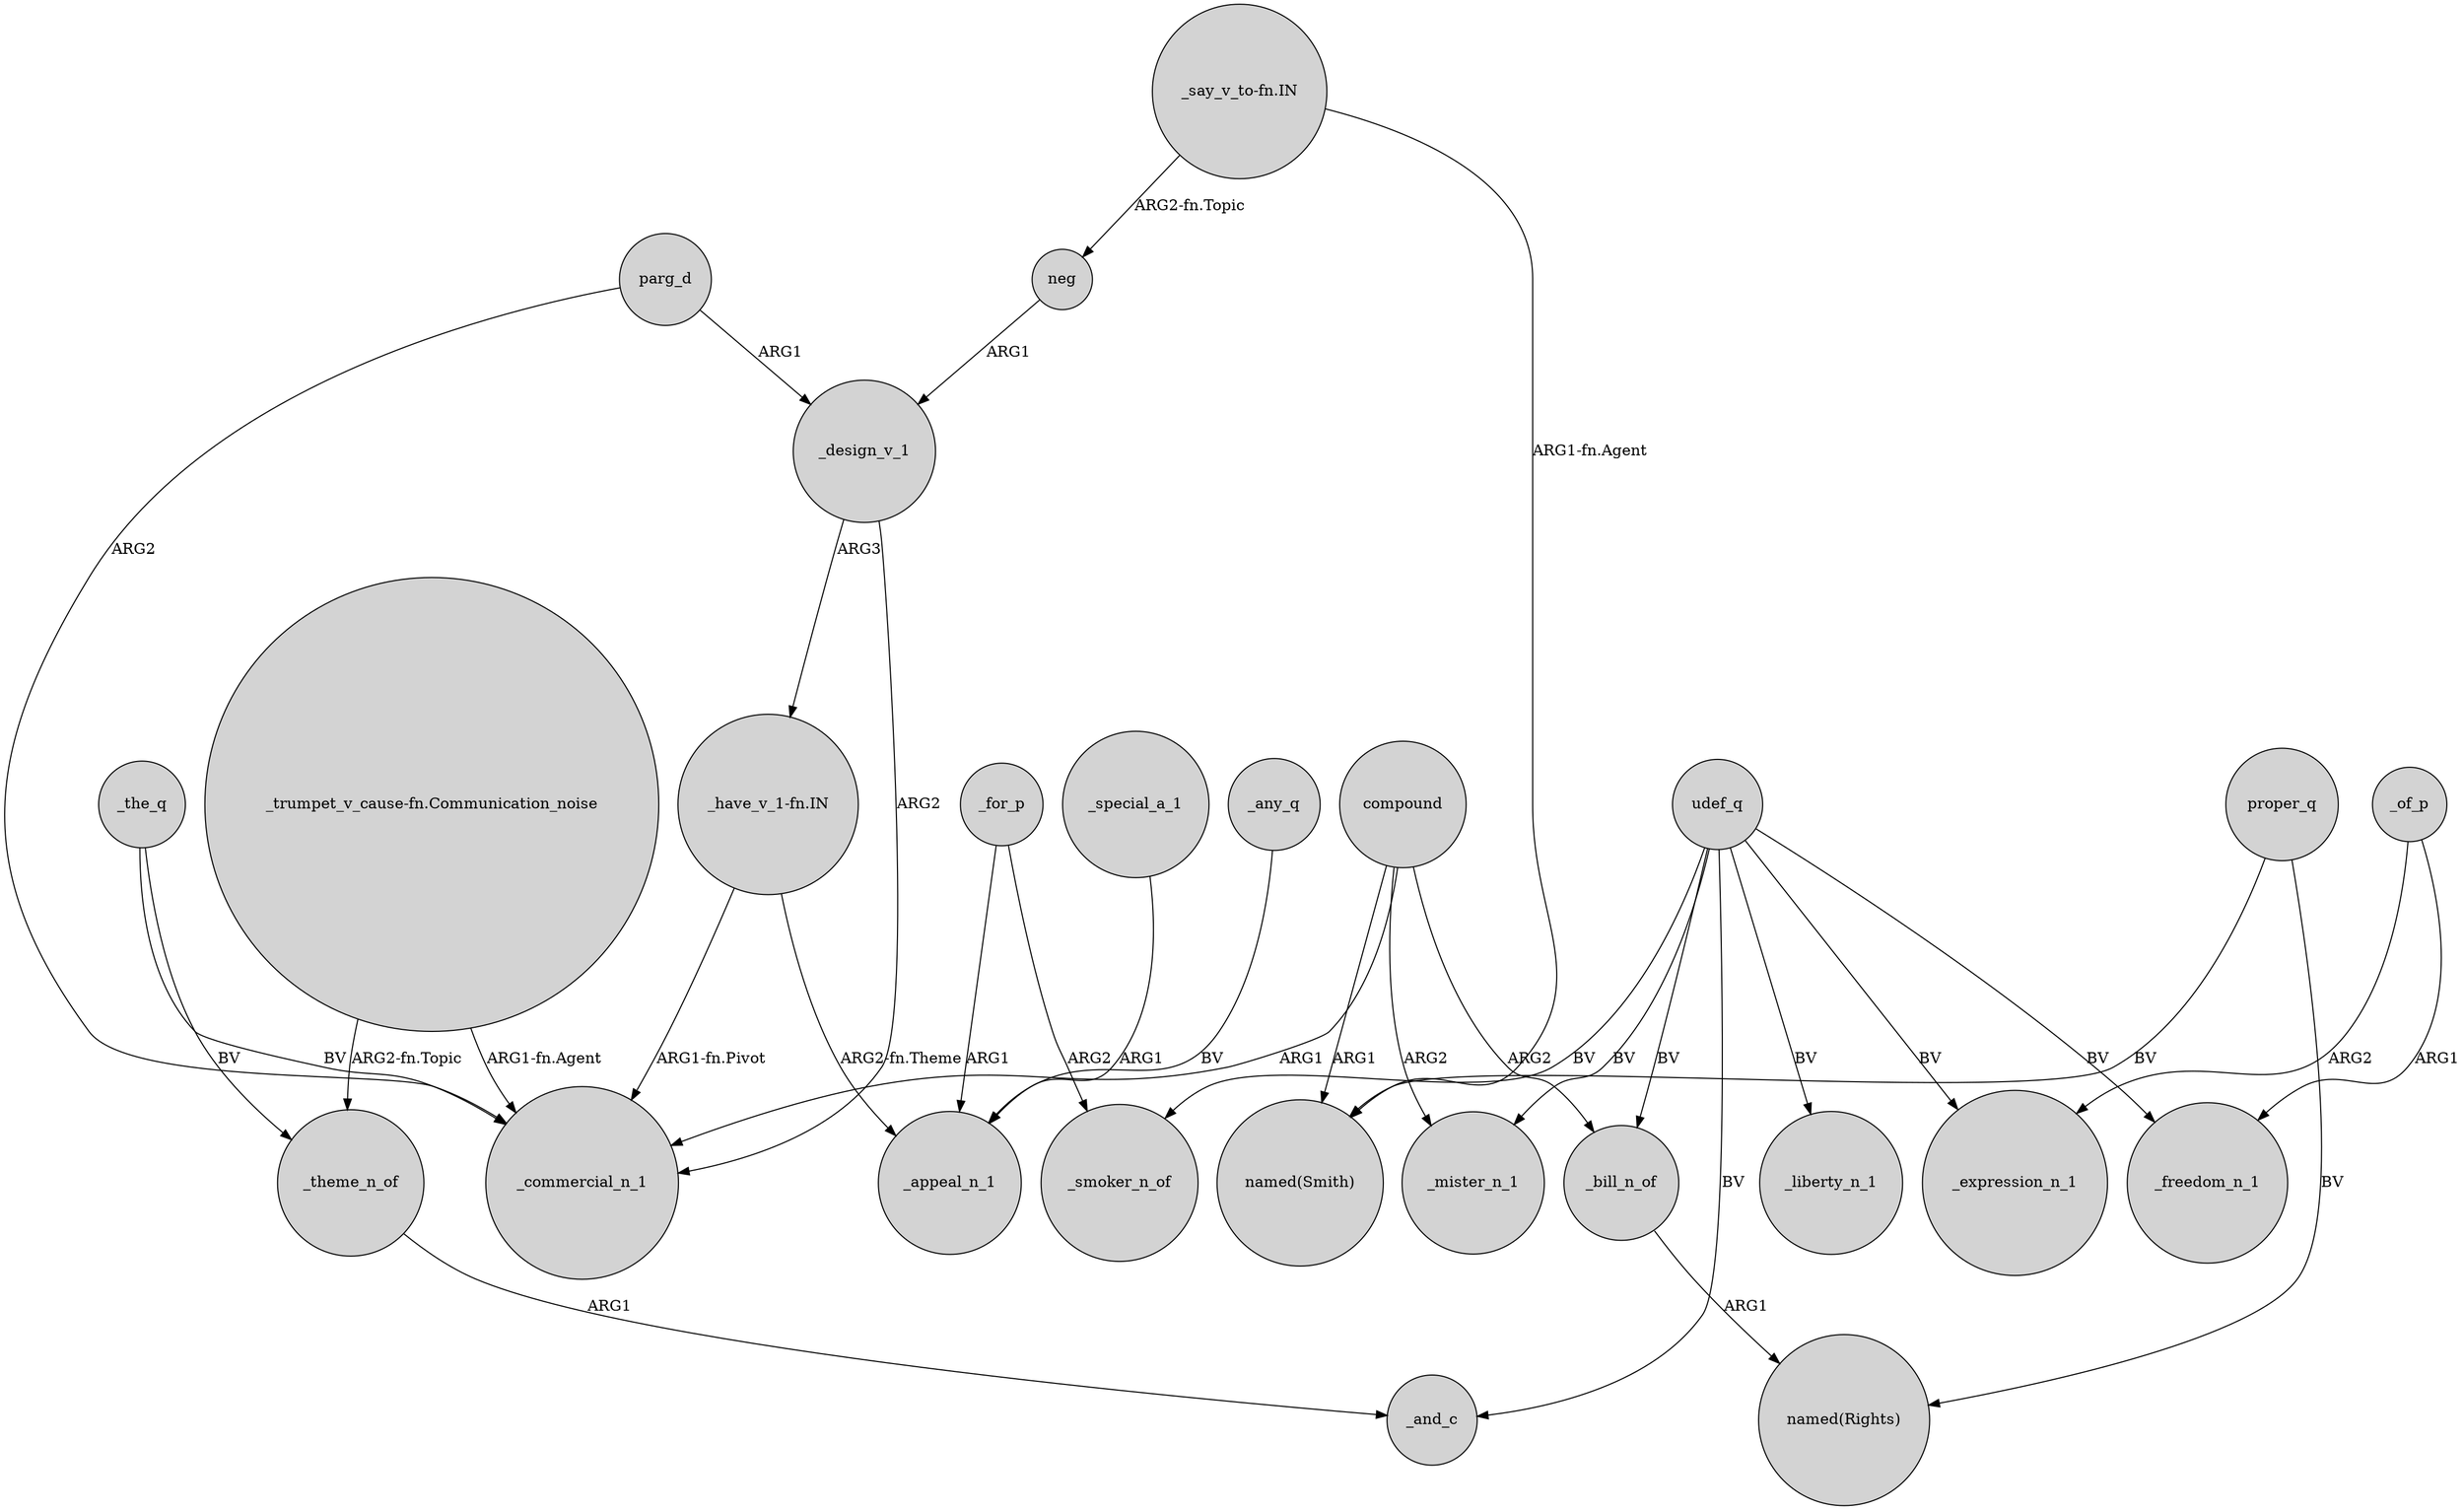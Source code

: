 digraph {
	node [shape=circle style=filled]
	"_have_v_1-fn.IN" -> _commercial_n_1 [label="ARG1-fn.Pivot"]
	_the_q -> _theme_n_of [label=BV]
	_for_p -> _appeal_n_1 [label=ARG1]
	udef_q -> _smoker_n_of [label=BV]
	compound -> _mister_n_1 [label=ARG2]
	_theme_n_of -> _and_c [label=ARG1]
	"_say_v_to-fn.IN" -> "named(Smith)" [label="ARG1-fn.Agent"]
	udef_q -> _mister_n_1 [label=BV]
	udef_q -> _bill_n_of [label=BV]
	_special_a_1 -> _appeal_n_1 [label=ARG1]
	"_trumpet_v_cause-fn.Communication_noise" -> _commercial_n_1 [label="ARG1-fn.Agent"]
	proper_q -> "named(Rights)" [label=BV]
	"_have_v_1-fn.IN" -> _appeal_n_1 [label="ARG2-fn.Theme"]
	_for_p -> _smoker_n_of [label=ARG2]
	_design_v_1 -> "_have_v_1-fn.IN" [label=ARG3]
	udef_q -> _liberty_n_1 [label=BV]
	_design_v_1 -> _commercial_n_1 [label=ARG2]
	_of_p -> _expression_n_1 [label=ARG2]
	_of_p -> _freedom_n_1 [label=ARG1]
	compound -> "named(Smith)" [label=ARG1]
	_the_q -> _commercial_n_1 [label=BV]
	compound -> _bill_n_of [label=ARG2]
	udef_q -> _expression_n_1 [label=BV]
	parg_d -> _design_v_1 [label=ARG1]
	neg -> _design_v_1 [label=ARG1]
	udef_q -> _freedom_n_1 [label=BV]
	parg_d -> _commercial_n_1 [label=ARG2]
	"_say_v_to-fn.IN" -> neg [label="ARG2-fn.Topic"]
	compound -> _commercial_n_1 [label=ARG1]
	_any_q -> _appeal_n_1 [label=BV]
	"_trumpet_v_cause-fn.Communication_noise" -> _theme_n_of [label="ARG2-fn.Topic"]
	proper_q -> "named(Smith)" [label=BV]
	udef_q -> _and_c [label=BV]
	_bill_n_of -> "named(Rights)" [label=ARG1]
}

